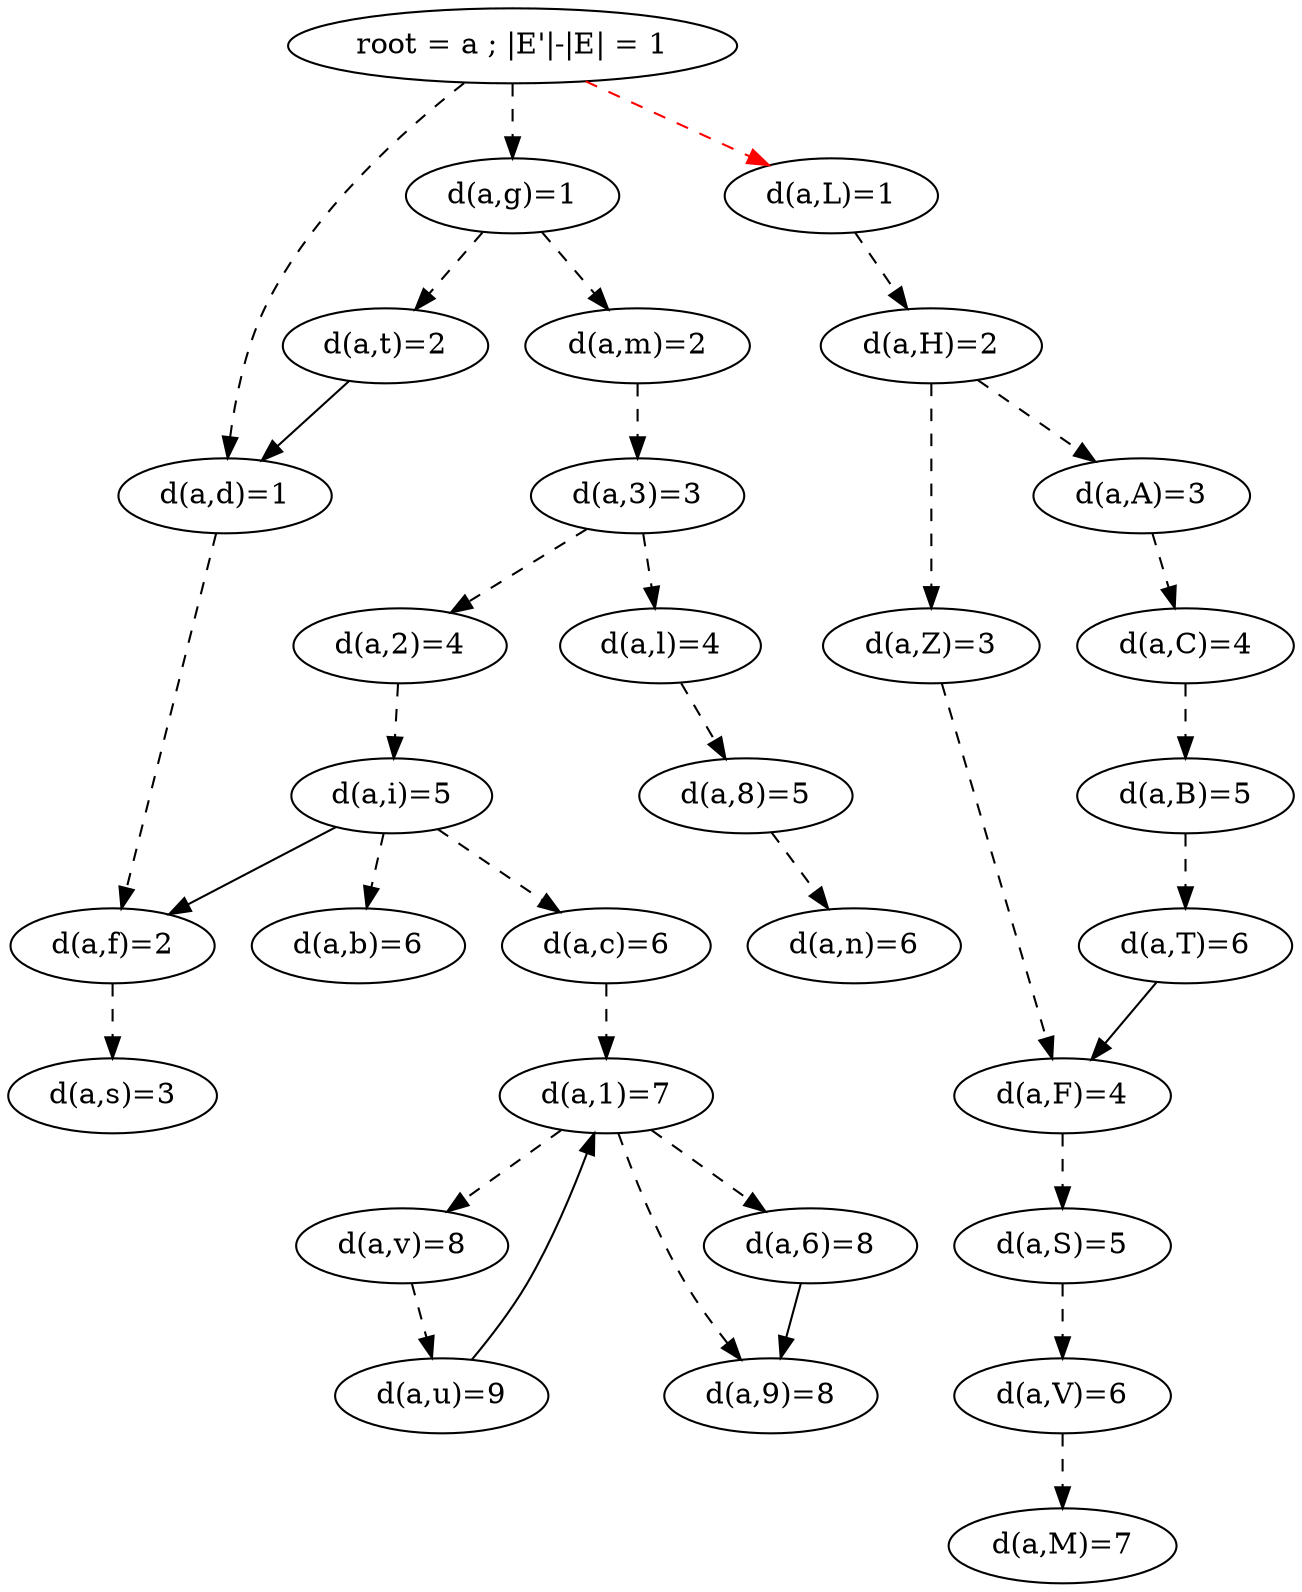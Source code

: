 digraph grafo_output { a [label="root = a ; |E'|-|E| = 1"];
a->d [style=dashed];
d [label="d(a,d)=1"]; 
a->g [style=dashed];
g [label="d(a,g)=1"]; 
a->L [style=dashed, color=red];
L [label="d(a,L)=1"]; 
d->f [style=dashed];
f [label="d(a,f)=2"]; 
g->m [style=dashed];
m [label="d(a,m)=2"]; 
g->t [style=dashed];
t [label="d(a,t)=2"]; 
L->H [style=dashed];
H [label="d(a,H)=2"]; 
f->s [style=dashed];
s [label="d(a,s)=3"]; 
m->3 [style=dashed];
3 [label="d(a,3)=3"]; 
t->d;
H->Z [style=dashed];
Z [label="d(a,Z)=3"]; 
H->A [style=dashed];
A [label="d(a,A)=3"]; 
3->l [style=dashed];
l [label="d(a,l)=4"]; 
3->2 [style=dashed];
2 [label="d(a,2)=4"]; 
Z->F [style=dashed];
F [label="d(a,F)=4"]; 
A->C [style=dashed];
C [label="d(a,C)=4"]; 
l->8 [style=dashed];
8 [label="d(a,8)=5"]; 
2->i [style=dashed];
i [label="d(a,i)=5"]; 
F->S [style=dashed];
S [label="d(a,S)=5"]; 
C->B [style=dashed];
B [label="d(a,B)=5"]; 
8->n [style=dashed];
n [label="d(a,n)=6"]; 
i->f;
i->c [style=dashed];
c [label="d(a,c)=6"]; 
i->b [style=dashed];
b [label="d(a,b)=6"]; 
S->V [style=dashed];
V [label="d(a,V)=6"]; 
B->T [style=dashed];
T [label="d(a,T)=6"]; 
c->1 [style=dashed];
1 [label="d(a,1)=7"]; 
V->M [style=dashed];
M [label="d(a,M)=7"]; 
T->F;
1->6 [style=dashed];
6 [label="d(a,6)=8"]; 
1->9 [style=dashed];
9 [label="d(a,9)=8"]; 
1->v [style=dashed];
v [label="d(a,v)=8"]; 
6->9;
v->u [style=dashed];
u [label="d(a,u)=9"]; 
u->1;
 }
